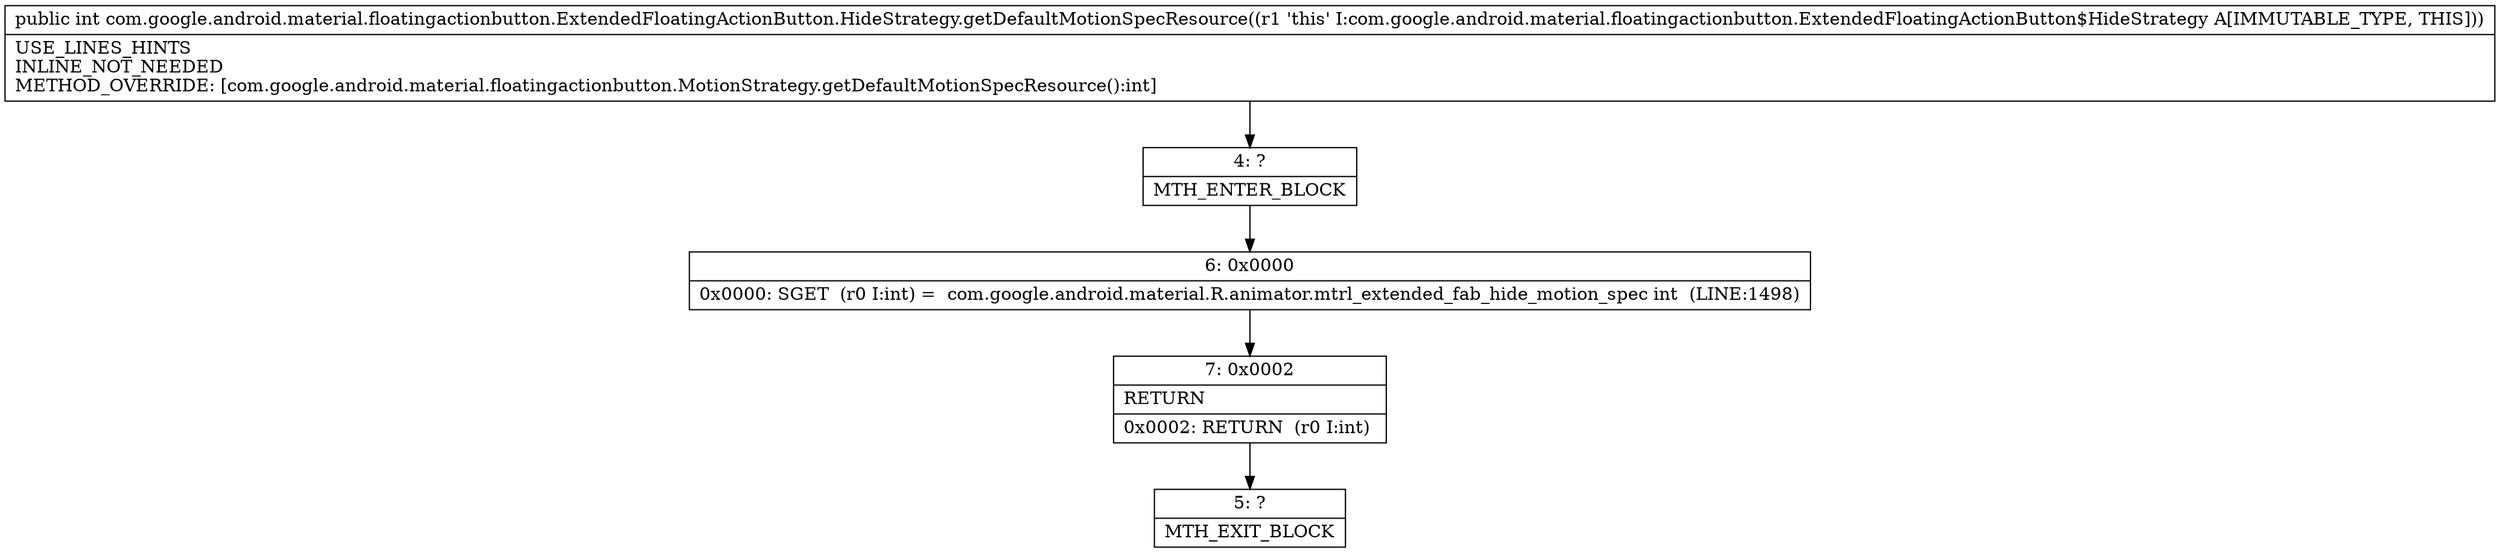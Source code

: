 digraph "CFG forcom.google.android.material.floatingactionbutton.ExtendedFloatingActionButton.HideStrategy.getDefaultMotionSpecResource()I" {
Node_4 [shape=record,label="{4\:\ ?|MTH_ENTER_BLOCK\l}"];
Node_6 [shape=record,label="{6\:\ 0x0000|0x0000: SGET  (r0 I:int) =  com.google.android.material.R.animator.mtrl_extended_fab_hide_motion_spec int  (LINE:1498)\l}"];
Node_7 [shape=record,label="{7\:\ 0x0002|RETURN\l|0x0002: RETURN  (r0 I:int) \l}"];
Node_5 [shape=record,label="{5\:\ ?|MTH_EXIT_BLOCK\l}"];
MethodNode[shape=record,label="{public int com.google.android.material.floatingactionbutton.ExtendedFloatingActionButton.HideStrategy.getDefaultMotionSpecResource((r1 'this' I:com.google.android.material.floatingactionbutton.ExtendedFloatingActionButton$HideStrategy A[IMMUTABLE_TYPE, THIS]))  | USE_LINES_HINTS\lINLINE_NOT_NEEDED\lMETHOD_OVERRIDE: [com.google.android.material.floatingactionbutton.MotionStrategy.getDefaultMotionSpecResource():int]\l}"];
MethodNode -> Node_4;Node_4 -> Node_6;
Node_6 -> Node_7;
Node_7 -> Node_5;
}

